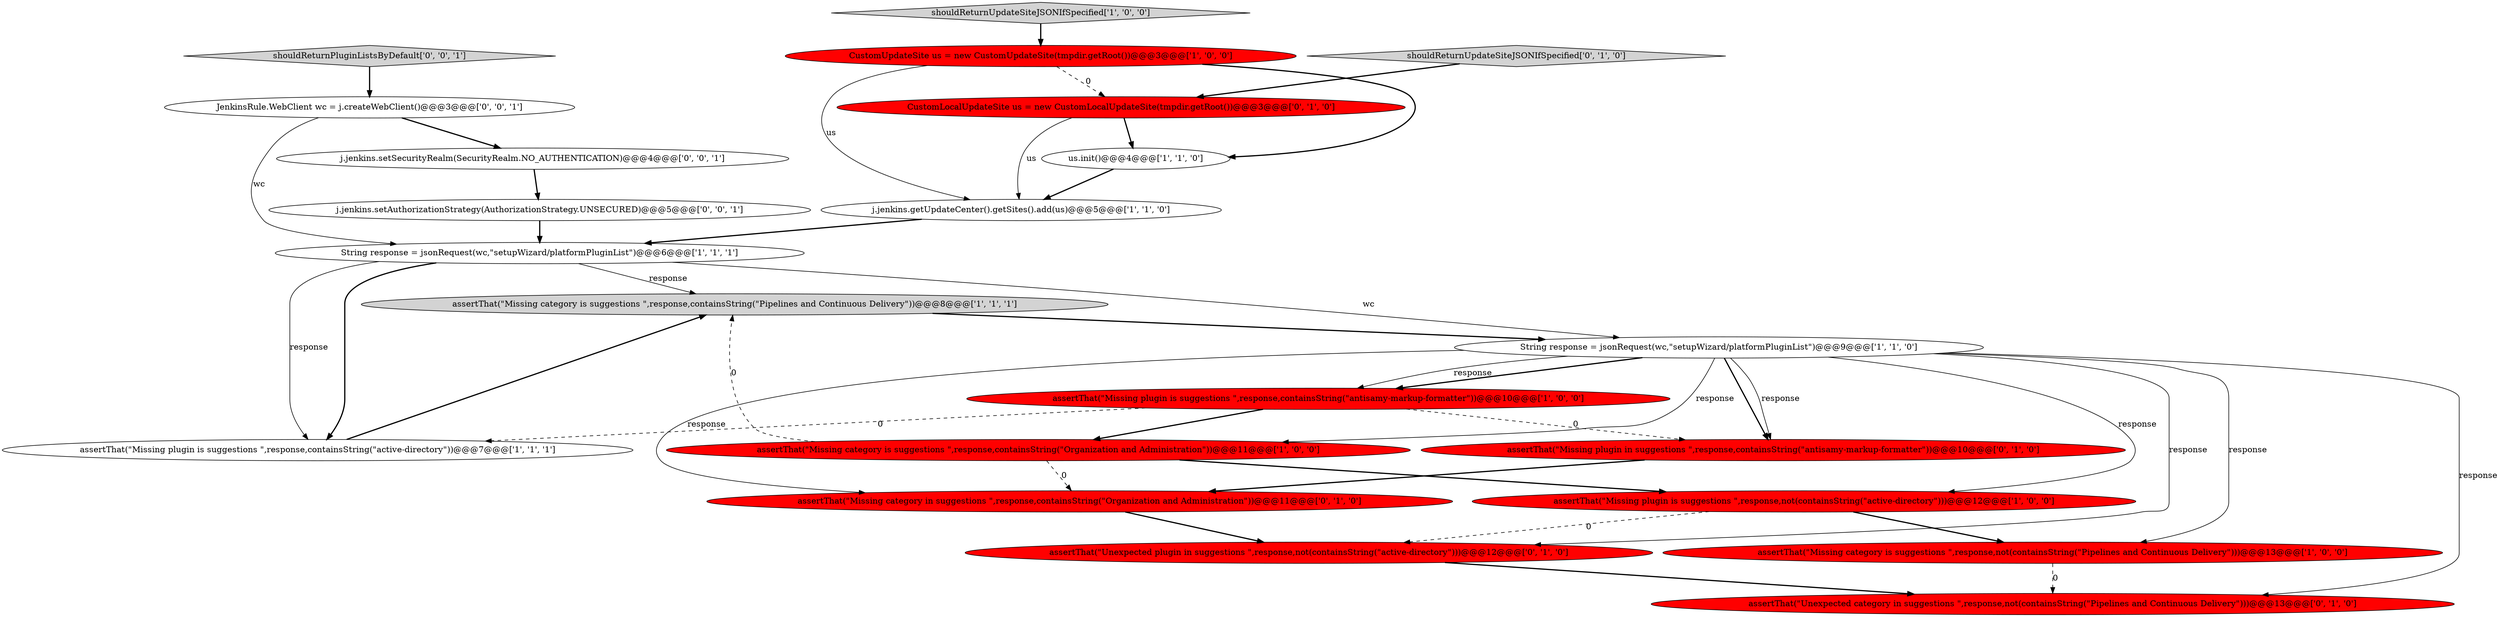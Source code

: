 digraph {
15 [style = filled, label = "shouldReturnUpdateSiteJSONIfSpecified['0', '1', '0']", fillcolor = lightgray, shape = diamond image = "AAA0AAABBB2BBB"];
8 [style = filled, label = "shouldReturnUpdateSiteJSONIfSpecified['1', '0', '0']", fillcolor = lightgray, shape = diamond image = "AAA0AAABBB1BBB"];
13 [style = filled, label = "CustomLocalUpdateSite us = new CustomLocalUpdateSite(tmpdir.getRoot())@@@3@@@['0', '1', '0']", fillcolor = red, shape = ellipse image = "AAA1AAABBB2BBB"];
2 [style = filled, label = "assertThat(\"Missing category is suggestions \",response,not(containsString(\"Pipelines and Continuous Delivery\")))@@@13@@@['1', '0', '0']", fillcolor = red, shape = ellipse image = "AAA1AAABBB1BBB"];
9 [style = filled, label = "us.init()@@@4@@@['1', '1', '0']", fillcolor = white, shape = ellipse image = "AAA0AAABBB1BBB"];
4 [style = filled, label = "assertThat(\"Missing category is suggestions \",response,containsString(\"Organization and Administration\"))@@@11@@@['1', '0', '0']", fillcolor = red, shape = ellipse image = "AAA1AAABBB1BBB"];
16 [style = filled, label = "assertThat(\"Unexpected plugin in suggestions \",response,not(containsString(\"active-directory\")))@@@12@@@['0', '1', '0']", fillcolor = red, shape = ellipse image = "AAA1AAABBB2BBB"];
10 [style = filled, label = "String response = jsonRequest(wc,\"setupWizard/platformPluginList\")@@@6@@@['1', '1', '1']", fillcolor = white, shape = ellipse image = "AAA0AAABBB1BBB"];
12 [style = filled, label = "assertThat(\"Missing category in suggestions \",response,containsString(\"Organization and Administration\"))@@@11@@@['0', '1', '0']", fillcolor = red, shape = ellipse image = "AAA1AAABBB2BBB"];
6 [style = filled, label = "j.jenkins.getUpdateCenter().getSites().add(us)@@@5@@@['1', '1', '0']", fillcolor = white, shape = ellipse image = "AAA0AAABBB1BBB"];
20 [style = filled, label = "shouldReturnPluginListsByDefault['0', '0', '1']", fillcolor = lightgray, shape = diamond image = "AAA0AAABBB3BBB"];
3 [style = filled, label = "assertThat(\"Missing category is suggestions \",response,containsString(\"Pipelines and Continuous Delivery\"))@@@8@@@['1', '1', '1']", fillcolor = lightgray, shape = ellipse image = "AAA0AAABBB1BBB"];
1 [style = filled, label = "assertThat(\"Missing plugin is suggestions \",response,containsString(\"antisamy-markup-formatter\"))@@@10@@@['1', '0', '0']", fillcolor = red, shape = ellipse image = "AAA1AAABBB1BBB"];
18 [style = filled, label = "j.jenkins.setAuthorizationStrategy(AuthorizationStrategy.UNSECURED)@@@5@@@['0', '0', '1']", fillcolor = white, shape = ellipse image = "AAA0AAABBB3BBB"];
17 [style = filled, label = "assertThat(\"Missing plugin in suggestions \",response,containsString(\"antisamy-markup-formatter\"))@@@10@@@['0', '1', '0']", fillcolor = red, shape = ellipse image = "AAA1AAABBB2BBB"];
0 [style = filled, label = "assertThat(\"Missing plugin is suggestions \",response,not(containsString(\"active-directory\")))@@@12@@@['1', '0', '0']", fillcolor = red, shape = ellipse image = "AAA1AAABBB1BBB"];
7 [style = filled, label = "assertThat(\"Missing plugin is suggestions \",response,containsString(\"active-directory\"))@@@7@@@['1', '1', '1']", fillcolor = white, shape = ellipse image = "AAA0AAABBB1BBB"];
11 [style = filled, label = "String response = jsonRequest(wc,\"setupWizard/platformPluginList\")@@@9@@@['1', '1', '0']", fillcolor = white, shape = ellipse image = "AAA0AAABBB1BBB"];
19 [style = filled, label = "JenkinsRule.WebClient wc = j.createWebClient()@@@3@@@['0', '0', '1']", fillcolor = white, shape = ellipse image = "AAA0AAABBB3BBB"];
5 [style = filled, label = "CustomUpdateSite us = new CustomUpdateSite(tmpdir.getRoot())@@@3@@@['1', '0', '0']", fillcolor = red, shape = ellipse image = "AAA1AAABBB1BBB"];
21 [style = filled, label = "j.jenkins.setSecurityRealm(SecurityRealm.NO_AUTHENTICATION)@@@4@@@['0', '0', '1']", fillcolor = white, shape = ellipse image = "AAA0AAABBB3BBB"];
14 [style = filled, label = "assertThat(\"Unexpected category in suggestions \",response,not(containsString(\"Pipelines and Continuous Delivery\")))@@@13@@@['0', '1', '0']", fillcolor = red, shape = ellipse image = "AAA1AAABBB2BBB"];
5->13 [style = dashed, label="0"];
1->4 [style = bold, label=""];
15->13 [style = bold, label=""];
13->6 [style = solid, label="us"];
5->9 [style = bold, label=""];
5->6 [style = solid, label="us"];
11->1 [style = bold, label=""];
11->12 [style = solid, label="response"];
0->2 [style = bold, label=""];
0->16 [style = dashed, label="0"];
3->11 [style = bold, label=""];
11->4 [style = solid, label="response"];
12->16 [style = bold, label=""];
11->14 [style = solid, label="response"];
10->7 [style = bold, label=""];
21->18 [style = bold, label=""];
7->3 [style = bold, label=""];
4->0 [style = bold, label=""];
9->6 [style = bold, label=""];
4->12 [style = dashed, label="0"];
11->2 [style = solid, label="response"];
17->12 [style = bold, label=""];
1->17 [style = dashed, label="0"];
2->14 [style = dashed, label="0"];
8->5 [style = bold, label=""];
18->10 [style = bold, label=""];
19->10 [style = solid, label="wc"];
6->10 [style = bold, label=""];
4->3 [style = dashed, label="0"];
11->17 [style = bold, label=""];
16->14 [style = bold, label=""];
11->1 [style = solid, label="response"];
13->9 [style = bold, label=""];
11->0 [style = solid, label="response"];
1->7 [style = dashed, label="0"];
11->17 [style = solid, label="response"];
20->19 [style = bold, label=""];
10->7 [style = solid, label="response"];
11->16 [style = solid, label="response"];
10->11 [style = solid, label="wc"];
10->3 [style = solid, label="response"];
19->21 [style = bold, label=""];
}
